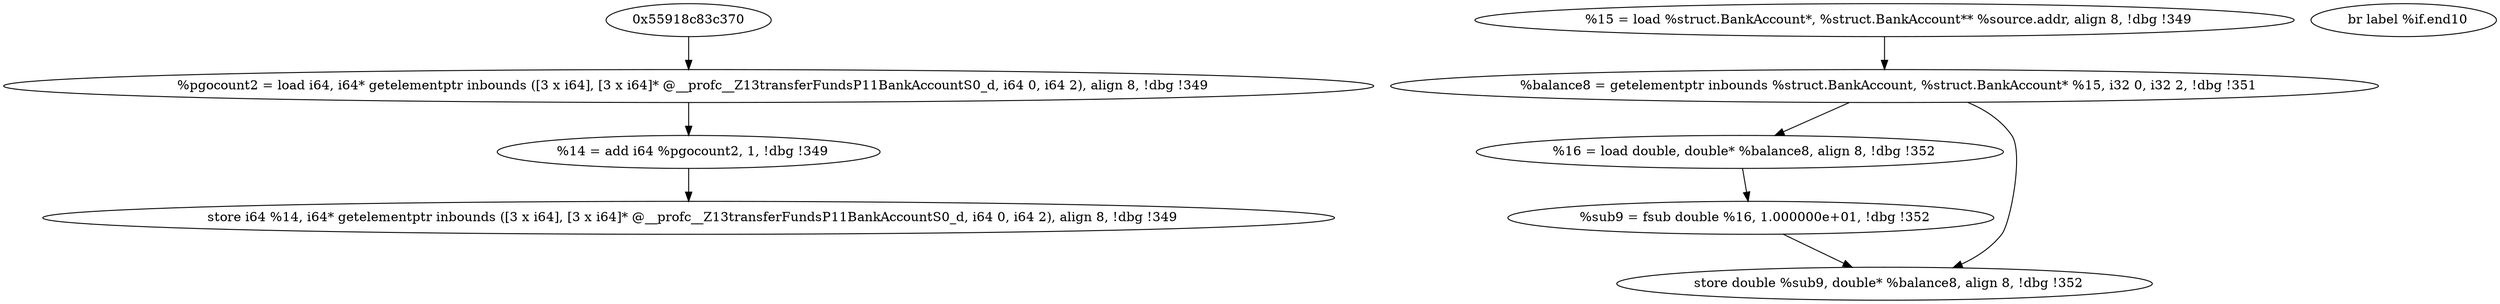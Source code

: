digraph DDG {
  "0x55918c83d040" [label="  %pgocount2 = load i64, i64* getelementptr inbounds ([3 x i64], [3 x i64]* @__profc__Z13transferFundsP11BankAccountS0_d, i64 0, i64 2), align 8, !dbg !349"];
  "0x55918c83d100" [label="  %14 = add i64 %pgocount2, 1, !dbg !349"];
  "0x55918c83d190" [label="  store i64 %14, i64* getelementptr inbounds ([3 x i64], [3 x i64]* @__profc__Z13transferFundsP11BankAccountS0_d, i64 0, i64 2), align 8, !dbg !349"];
  "0x55918c83d200" [label="  %15 = load %struct.BankAccount*, %struct.BankAccount** %source.addr, align 8, !dbg !349"];
  "0x55918c83d2b0" [label="  %balance8 = getelementptr inbounds %struct.BankAccount, %struct.BankAccount* %15, i32 0, i32 2, !dbg !351"];
  "0x55918c83d360" [label="  %16 = load double, double* %balance8, align 8, !dbg !352"];
  "0x55918c83d420" [label="  %sub9 = fsub double %16, 1.000000e+01, !dbg !352"];
  "0x55918c83d4b0" [label="  store double %sub9, double* %balance8, align 8, !dbg !352"];
  "0x55918c83d520" [label="  br label %if.end10"];
  "0x55918c83c370" -> "0x55918c83d040";
  "0x55918c83d040" -> "0x55918c83d100";
  "0x55918c83d100" -> "0x55918c83d190";
  "0x55918c83d200" -> "0x55918c83d2b0";
  "0x55918c83d2b0" -> "0x55918c83d360";
  "0x55918c83d2b0" -> "0x55918c83d4b0";
  "0x55918c83d360" -> "0x55918c83d420";
  "0x55918c83d420" -> "0x55918c83d4b0";
}
